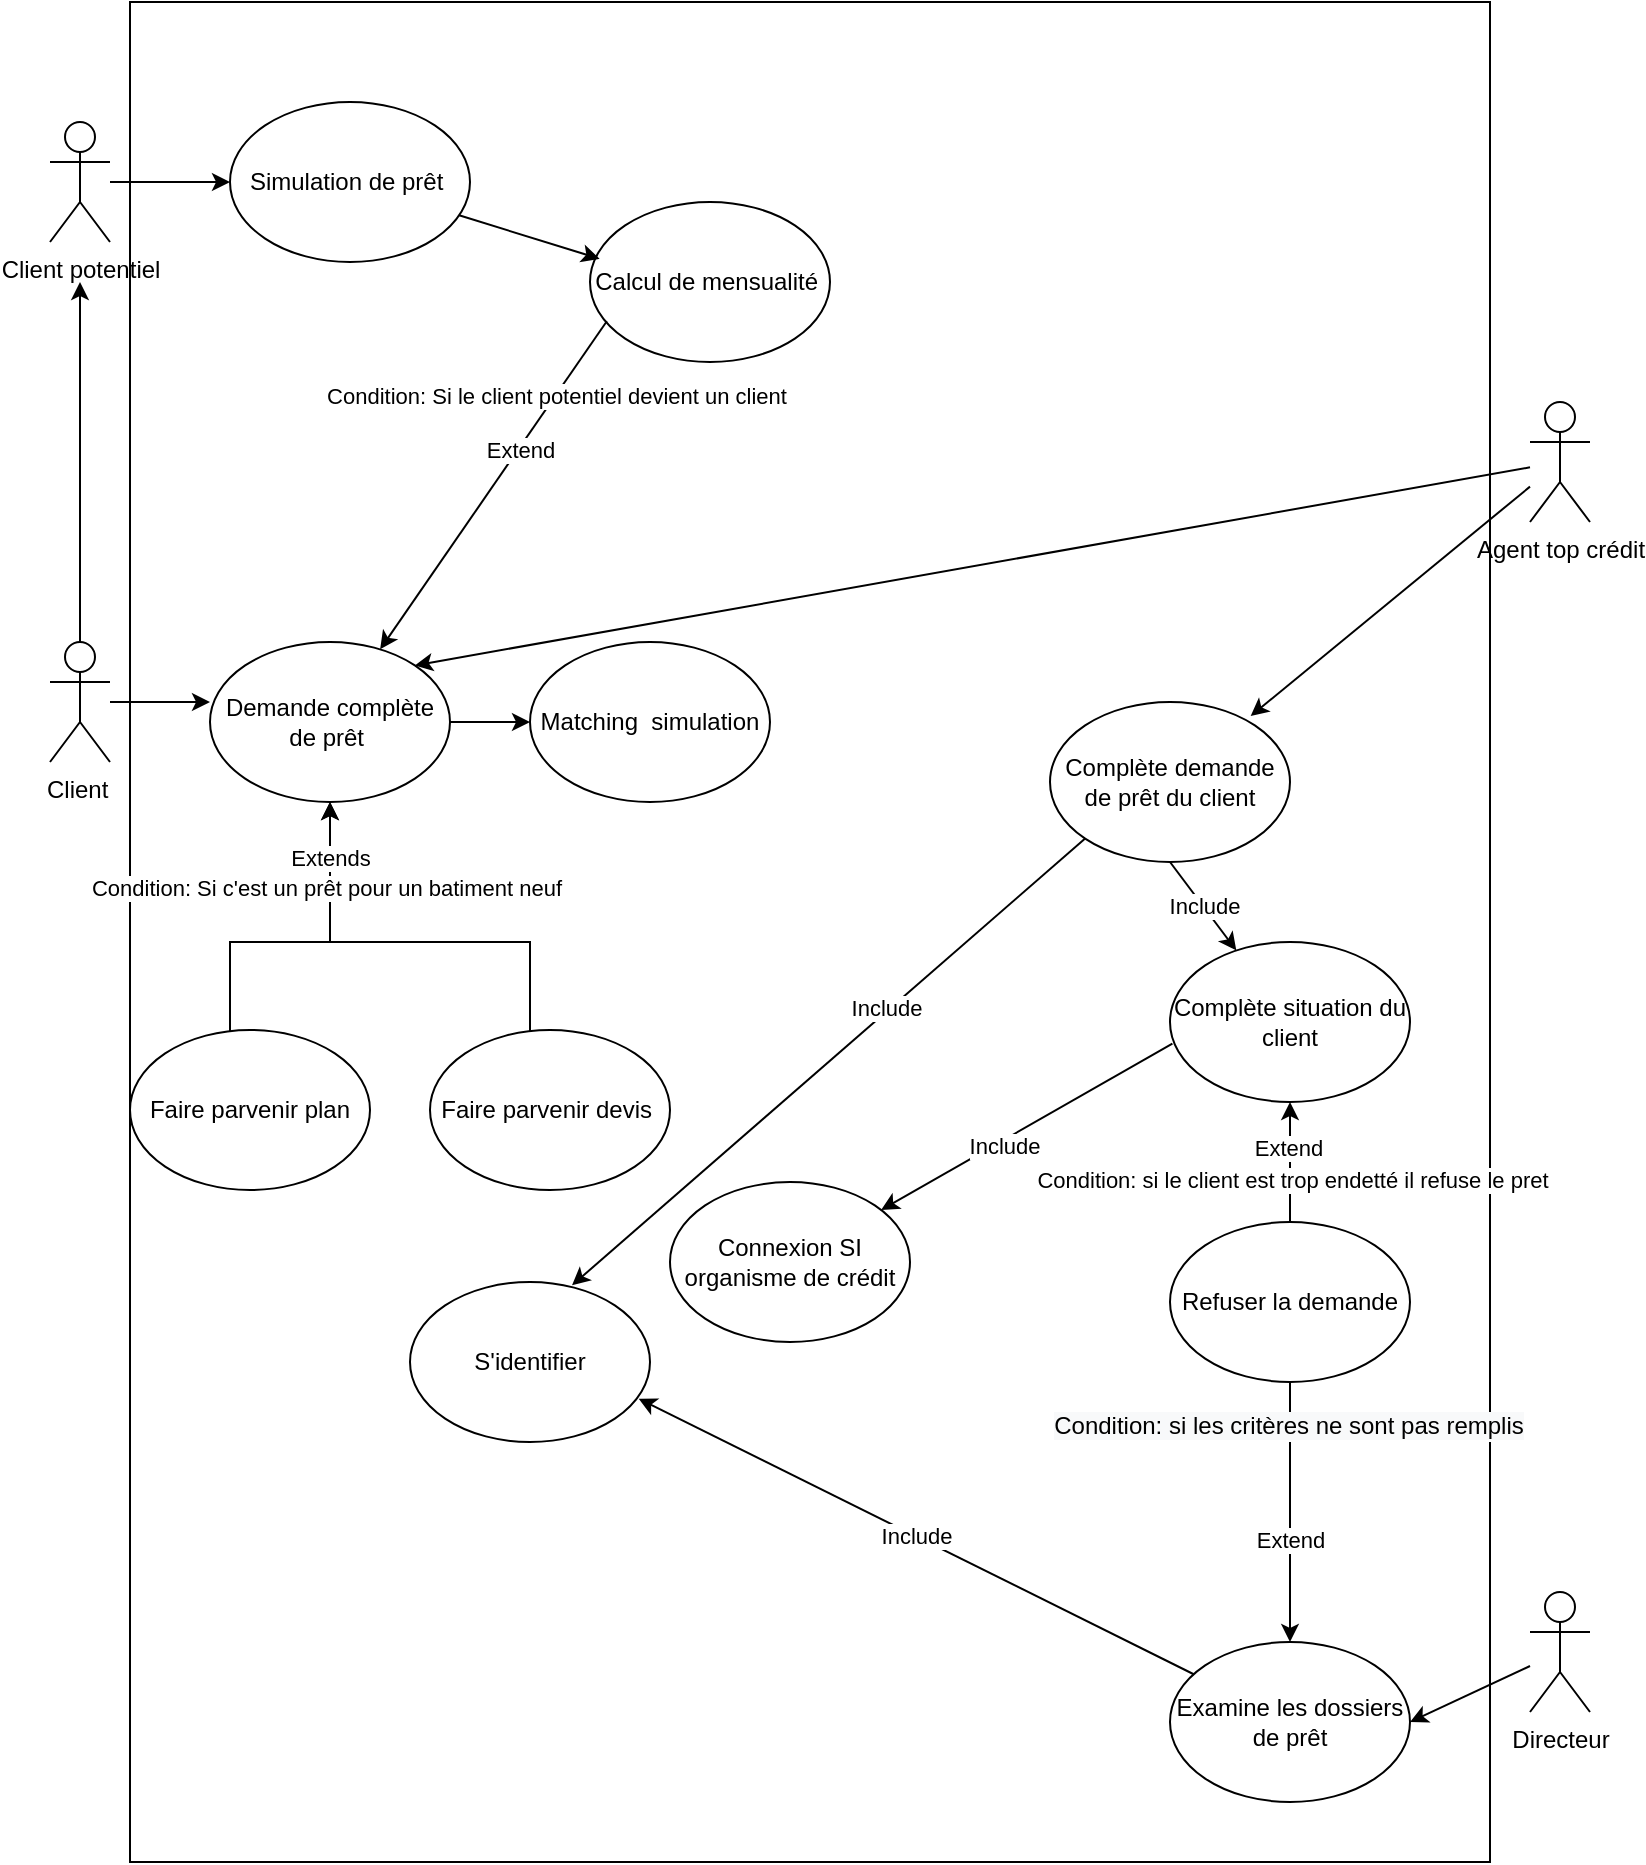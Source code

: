<mxfile version="20.4.1" type="github">
  <diagram id="sLfjdKfzsrojfRRoex2J" name="Page-1">
    <mxGraphModel dx="1722" dy="988" grid="1" gridSize="10" guides="1" tooltips="1" connect="1" arrows="1" fold="1" page="1" pageScale="1" pageWidth="827" pageHeight="1169" math="0" shadow="0">
      <root>
        <mxCell id="0" />
        <mxCell id="1" parent="0" />
        <mxCell id="UNbvl4Z_Z1AyvjZRaRcP-1" value="" style="rounded=0;whiteSpace=wrap;html=1;" parent="1" vertex="1">
          <mxGeometry x="70" y="90" width="680" height="930" as="geometry" />
        </mxCell>
        <mxCell id="UNbvl4Z_Z1AyvjZRaRcP-27" style="edgeStyle=orthogonalEdgeStyle;rounded=0;orthogonalLoop=1;jettySize=auto;html=1;" parent="1" source="UNbvl4Z_Z1AyvjZRaRcP-4" target="UNbvl4Z_Z1AyvjZRaRcP-25" edge="1">
          <mxGeometry relative="1" as="geometry" />
        </mxCell>
        <mxCell id="UNbvl4Z_Z1AyvjZRaRcP-4" value="Client potentiel" style="shape=umlActor;verticalLabelPosition=bottom;verticalAlign=top;html=1;outlineConnect=0;" parent="1" vertex="1">
          <mxGeometry x="30" y="150" width="30" height="60" as="geometry" />
        </mxCell>
        <mxCell id="UNbvl4Z_Z1AyvjZRaRcP-5" value="Agent top crédit" style="shape=umlActor;verticalLabelPosition=bottom;verticalAlign=top;html=1;outlineConnect=0;" parent="1" vertex="1">
          <mxGeometry x="770" y="290" width="30" height="60" as="geometry" />
        </mxCell>
        <mxCell id="UNbvl4Z_Z1AyvjZRaRcP-6" value="Directeur" style="shape=umlActor;verticalLabelPosition=bottom;verticalAlign=top;html=1;outlineConnect=0;" parent="1" vertex="1">
          <mxGeometry x="770" y="885" width="30" height="60" as="geometry" />
        </mxCell>
        <mxCell id="UNbvl4Z_Z1AyvjZRaRcP-39" style="edgeStyle=orthogonalEdgeStyle;rounded=0;orthogonalLoop=1;jettySize=auto;html=1;entryX=0.5;entryY=1;entryDx=0;entryDy=0;" parent="1" source="UNbvl4Z_Z1AyvjZRaRcP-12" target="UNbvl4Z_Z1AyvjZRaRcP-23" edge="1">
          <mxGeometry relative="1" as="geometry">
            <Array as="points">
              <mxPoint x="270" y="560" />
              <mxPoint x="170" y="560" />
            </Array>
          </mxGeometry>
        </mxCell>
        <mxCell id="UNbvl4Z_Z1AyvjZRaRcP-12" value="Faire parvenir devis&amp;nbsp;" style="ellipse;whiteSpace=wrap;html=1;" parent="1" vertex="1">
          <mxGeometry x="220" y="604" width="120" height="80" as="geometry" />
        </mxCell>
        <mxCell id="UNbvl4Z_Z1AyvjZRaRcP-13" value="S&#39;identifier" style="ellipse;whiteSpace=wrap;html=1;" parent="1" vertex="1">
          <mxGeometry x="210" y="730" width="120" height="80" as="geometry" />
        </mxCell>
        <mxCell id="UNbvl4Z_Z1AyvjZRaRcP-48" style="edgeStyle=orthogonalEdgeStyle;rounded=0;orthogonalLoop=1;jettySize=auto;html=1;entryX=0.5;entryY=1;entryDx=0;entryDy=0;" parent="1" source="UNbvl4Z_Z1AyvjZRaRcP-16" target="UNbvl4Z_Z1AyvjZRaRcP-21" edge="1">
          <mxGeometry relative="1" as="geometry" />
        </mxCell>
        <mxCell id="UNbvl4Z_Z1AyvjZRaRcP-50" value="Extend" style="edgeLabel;html=1;align=center;verticalAlign=middle;resizable=0;points=[];" parent="UNbvl4Z_Z1AyvjZRaRcP-48" vertex="1" connectable="0">
          <mxGeometry x="0.225" y="1" relative="1" as="geometry">
            <mxPoint as="offset" />
          </mxGeometry>
        </mxCell>
        <mxCell id="uG17ihKQL3IOpoVoazir-16" value="Condition: si le client est trop endetté il refuse le pret" style="edgeLabel;html=1;align=center;verticalAlign=middle;resizable=0;points=[];" vertex="1" connectable="0" parent="UNbvl4Z_Z1AyvjZRaRcP-48">
          <mxGeometry x="-0.307" y="-1" relative="1" as="geometry">
            <mxPoint as="offset" />
          </mxGeometry>
        </mxCell>
        <mxCell id="UNbvl4Z_Z1AyvjZRaRcP-16" value="Refuser la demande" style="ellipse;whiteSpace=wrap;html=1;" parent="1" vertex="1">
          <mxGeometry x="590" y="700" width="120" height="80" as="geometry" />
        </mxCell>
        <mxCell id="UNbvl4Z_Z1AyvjZRaRcP-38" style="edgeStyle=orthogonalEdgeStyle;rounded=0;orthogonalLoop=1;jettySize=auto;html=1;" parent="1" source="UNbvl4Z_Z1AyvjZRaRcP-17" target="UNbvl4Z_Z1AyvjZRaRcP-23" edge="1">
          <mxGeometry relative="1" as="geometry">
            <Array as="points">
              <mxPoint x="120" y="560" />
              <mxPoint x="170" y="560" />
            </Array>
          </mxGeometry>
        </mxCell>
        <mxCell id="UNbvl4Z_Z1AyvjZRaRcP-40" value="Extends" style="edgeLabel;html=1;align=center;verticalAlign=middle;resizable=0;points=[];" parent="UNbvl4Z_Z1AyvjZRaRcP-38" vertex="1" connectable="0">
          <mxGeometry x="0.66" relative="1" as="geometry">
            <mxPoint as="offset" />
          </mxGeometry>
        </mxCell>
        <mxCell id="uG17ihKQL3IOpoVoazir-18" value="Condition: Si c&#39;est un prêt pour un batiment neuf" style="edgeLabel;html=1;align=center;verticalAlign=middle;resizable=0;points=[];" vertex="1" connectable="0" parent="UNbvl4Z_Z1AyvjZRaRcP-38">
          <mxGeometry x="0.479" y="2" relative="1" as="geometry">
            <mxPoint as="offset" />
          </mxGeometry>
        </mxCell>
        <mxCell id="UNbvl4Z_Z1AyvjZRaRcP-17" value="Faire parvenir plan" style="ellipse;whiteSpace=wrap;html=1;" parent="1" vertex="1">
          <mxGeometry x="70" y="604" width="120" height="80" as="geometry" />
        </mxCell>
        <mxCell id="UNbvl4Z_Z1AyvjZRaRcP-19" value="Complète demande de prêt du client" style="ellipse;whiteSpace=wrap;html=1;" parent="1" vertex="1">
          <mxGeometry x="530" y="440" width="120" height="80" as="geometry" />
        </mxCell>
        <mxCell id="UNbvl4Z_Z1AyvjZRaRcP-21" value="Complète situation du client" style="ellipse;whiteSpace=wrap;html=1;" parent="1" vertex="1">
          <mxGeometry x="590" y="560" width="120" height="80" as="geometry" />
        </mxCell>
        <mxCell id="UNbvl4Z_Z1AyvjZRaRcP-52" style="edgeStyle=orthogonalEdgeStyle;rounded=0;orthogonalLoop=1;jettySize=auto;html=1;exitX=0.5;exitY=1;exitDx=0;exitDy=0;" parent="1" source="UNbvl4Z_Z1AyvjZRaRcP-16" target="UNbvl4Z_Z1AyvjZRaRcP-22" edge="1">
          <mxGeometry relative="1" as="geometry" />
        </mxCell>
        <mxCell id="UNbvl4Z_Z1AyvjZRaRcP-53" value="Extend" style="edgeLabel;html=1;align=center;verticalAlign=middle;resizable=0;points=[];" parent="UNbvl4Z_Z1AyvjZRaRcP-52" vertex="1" connectable="0">
          <mxGeometry x="0.207" relative="1" as="geometry">
            <mxPoint as="offset" />
          </mxGeometry>
        </mxCell>
        <mxCell id="uG17ihKQL3IOpoVoazir-15" value="&lt;span style=&quot;font-size: 12px; background-color: rgb(248, 249, 250);&quot;&gt;Condition: si les critères ne sont pas remplis&lt;/span&gt;" style="edgeLabel;html=1;align=center;verticalAlign=middle;resizable=0;points=[];" vertex="1" connectable="0" parent="UNbvl4Z_Z1AyvjZRaRcP-52">
          <mxGeometry x="-0.663" y="-1" relative="1" as="geometry">
            <mxPoint as="offset" />
          </mxGeometry>
        </mxCell>
        <mxCell id="UNbvl4Z_Z1AyvjZRaRcP-22" value="Examine les dossiers de prêt" style="ellipse;whiteSpace=wrap;html=1;" parent="1" vertex="1">
          <mxGeometry x="590" y="910" width="120" height="80" as="geometry" />
        </mxCell>
        <mxCell id="uG17ihKQL3IOpoVoazir-21" style="edgeStyle=orthogonalEdgeStyle;rounded=0;orthogonalLoop=1;jettySize=auto;html=1;exitX=1;exitY=0.5;exitDx=0;exitDy=0;entryX=0;entryY=0.5;entryDx=0;entryDy=0;" edge="1" parent="1" source="UNbvl4Z_Z1AyvjZRaRcP-23" target="UNbvl4Z_Z1AyvjZRaRcP-41">
          <mxGeometry relative="1" as="geometry" />
        </mxCell>
        <mxCell id="UNbvl4Z_Z1AyvjZRaRcP-23" value="Demande complète de prêt&amp;nbsp;" style="ellipse;whiteSpace=wrap;html=1;" parent="1" vertex="1">
          <mxGeometry x="110" y="410" width="120" height="80" as="geometry" />
        </mxCell>
        <mxCell id="UNbvl4Z_Z1AyvjZRaRcP-24" value="Calcul de mensualité&amp;nbsp;" style="ellipse;whiteSpace=wrap;html=1;" parent="1" vertex="1">
          <mxGeometry x="300" y="190" width="120" height="80" as="geometry" />
        </mxCell>
        <mxCell id="UNbvl4Z_Z1AyvjZRaRcP-25" value="Simulation de prêt&amp;nbsp;" style="ellipse;whiteSpace=wrap;html=1;" parent="1" vertex="1">
          <mxGeometry x="120" y="140" width="120" height="80" as="geometry" />
        </mxCell>
        <mxCell id="UNbvl4Z_Z1AyvjZRaRcP-33" value="" style="endArrow=classic;html=1;rounded=0;entryX=0.04;entryY=0.355;entryDx=0;entryDy=0;entryPerimeter=0;" parent="1" source="UNbvl4Z_Z1AyvjZRaRcP-25" target="UNbvl4Z_Z1AyvjZRaRcP-24" edge="1">
          <mxGeometry width="50" height="50" relative="1" as="geometry">
            <mxPoint x="300" y="270" as="sourcePoint" />
            <mxPoint x="350" y="220" as="targetPoint" />
          </mxGeometry>
        </mxCell>
        <mxCell id="UNbvl4Z_Z1AyvjZRaRcP-41" value="Matching &amp;nbsp;simulation" style="ellipse;whiteSpace=wrap;html=1;" parent="1" vertex="1">
          <mxGeometry x="270" y="410" width="120" height="80" as="geometry" />
        </mxCell>
        <mxCell id="UNbvl4Z_Z1AyvjZRaRcP-42" value="Connexion SI organisme de crédit" style="ellipse;whiteSpace=wrap;html=1;" parent="1" vertex="1">
          <mxGeometry x="340" y="680" width="120" height="80" as="geometry" />
        </mxCell>
        <mxCell id="UNbvl4Z_Z1AyvjZRaRcP-43" value="" style="endArrow=classic;html=1;rounded=0;entryX=0.836;entryY=0.088;entryDx=0;entryDy=0;entryPerimeter=0;" parent="1" source="UNbvl4Z_Z1AyvjZRaRcP-5" target="UNbvl4Z_Z1AyvjZRaRcP-19" edge="1">
          <mxGeometry width="50" height="50" relative="1" as="geometry">
            <mxPoint x="530" y="520" as="sourcePoint" />
            <mxPoint x="580" y="470" as="targetPoint" />
          </mxGeometry>
        </mxCell>
        <mxCell id="UNbvl4Z_Z1AyvjZRaRcP-45" value="Include" style="endArrow=classic;html=1;rounded=0;exitX=0.5;exitY=1;exitDx=0;exitDy=0;" parent="1" source="UNbvl4Z_Z1AyvjZRaRcP-19" target="UNbvl4Z_Z1AyvjZRaRcP-21" edge="1">
          <mxGeometry width="50" height="50" relative="1" as="geometry">
            <mxPoint x="340" y="480" as="sourcePoint" />
            <mxPoint x="290" y="530" as="targetPoint" />
          </mxGeometry>
        </mxCell>
        <mxCell id="UNbvl4Z_Z1AyvjZRaRcP-46" value="" style="endArrow=classic;html=1;rounded=0;entryX=1;entryY=0;entryDx=0;entryDy=0;" parent="1" source="UNbvl4Z_Z1AyvjZRaRcP-5" target="UNbvl4Z_Z1AyvjZRaRcP-23" edge="1">
          <mxGeometry width="50" height="50" relative="1" as="geometry">
            <mxPoint x="530" y="480" as="sourcePoint" />
            <mxPoint x="580" y="430" as="targetPoint" />
          </mxGeometry>
        </mxCell>
        <mxCell id="UNbvl4Z_Z1AyvjZRaRcP-55" value="" style="endArrow=classic;html=1;rounded=0;entryX=0.675;entryY=0.021;entryDx=0;entryDy=0;exitX=0;exitY=1;exitDx=0;exitDy=0;entryPerimeter=0;" parent="1" source="UNbvl4Z_Z1AyvjZRaRcP-19" target="UNbvl4Z_Z1AyvjZRaRcP-13" edge="1">
          <mxGeometry width="50" height="50" relative="1" as="geometry">
            <mxPoint x="460" y="610" as="sourcePoint" />
            <mxPoint x="510" y="560" as="targetPoint" />
          </mxGeometry>
        </mxCell>
        <mxCell id="UNbvl4Z_Z1AyvjZRaRcP-56" value="Include" style="edgeLabel;html=1;align=center;verticalAlign=middle;resizable=0;points=[];" parent="UNbvl4Z_Z1AyvjZRaRcP-55" vertex="1" connectable="0">
          <mxGeometry x="-0.232" y="-2" relative="1" as="geometry">
            <mxPoint as="offset" />
          </mxGeometry>
        </mxCell>
        <mxCell id="UNbvl4Z_Z1AyvjZRaRcP-57" value="Include" style="endArrow=classic;html=1;rounded=0;entryX=0.953;entryY=0.729;entryDx=0;entryDy=0;entryPerimeter=0;" parent="1" source="UNbvl4Z_Z1AyvjZRaRcP-22" target="UNbvl4Z_Z1AyvjZRaRcP-13" edge="1">
          <mxGeometry width="50" height="50" relative="1" as="geometry">
            <mxPoint x="460" y="610" as="sourcePoint" />
            <mxPoint x="510" y="560" as="targetPoint" />
          </mxGeometry>
        </mxCell>
        <mxCell id="uG17ihKQL3IOpoVoazir-22" style="edgeStyle=orthogonalEdgeStyle;rounded=0;orthogonalLoop=1;jettySize=auto;html=1;" edge="1" parent="1" source="uG17ihKQL3IOpoVoazir-1">
          <mxGeometry relative="1" as="geometry">
            <mxPoint x="110" y="440" as="targetPoint" />
          </mxGeometry>
        </mxCell>
        <mxCell id="uG17ihKQL3IOpoVoazir-23" style="edgeStyle=orthogonalEdgeStyle;rounded=0;orthogonalLoop=1;jettySize=auto;html=1;" edge="1" parent="1" source="uG17ihKQL3IOpoVoazir-1">
          <mxGeometry relative="1" as="geometry">
            <mxPoint x="45" y="230" as="targetPoint" />
          </mxGeometry>
        </mxCell>
        <mxCell id="uG17ihKQL3IOpoVoazir-1" value="Client&amp;nbsp;" style="shape=umlActor;verticalLabelPosition=bottom;verticalAlign=top;html=1;outlineConnect=0;" vertex="1" parent="1">
          <mxGeometry x="30" y="410" width="30" height="60" as="geometry" />
        </mxCell>
        <mxCell id="uG17ihKQL3IOpoVoazir-5" value="" style="endArrow=classic;html=1;rounded=0;exitX=0.01;exitY=0.635;exitDx=0;exitDy=0;exitPerimeter=0;" edge="1" parent="1" source="UNbvl4Z_Z1AyvjZRaRcP-21" target="UNbvl4Z_Z1AyvjZRaRcP-42">
          <mxGeometry width="50" height="50" relative="1" as="geometry">
            <mxPoint x="570" y="660" as="sourcePoint" />
            <mxPoint x="620" y="610" as="targetPoint" />
          </mxGeometry>
        </mxCell>
        <mxCell id="uG17ihKQL3IOpoVoazir-6" value="Include" style="edgeLabel;html=1;align=center;verticalAlign=middle;resizable=0;points=[];" vertex="1" connectable="0" parent="uG17ihKQL3IOpoVoazir-5">
          <mxGeometry x="0.177" y="2" relative="1" as="geometry">
            <mxPoint as="offset" />
          </mxGeometry>
        </mxCell>
        <mxCell id="uG17ihKQL3IOpoVoazir-13" value="" style="endArrow=classic;html=1;rounded=0;exitX=0.07;exitY=0.745;exitDx=0;exitDy=0;exitPerimeter=0;" edge="1" parent="1" source="UNbvl4Z_Z1AyvjZRaRcP-24" target="UNbvl4Z_Z1AyvjZRaRcP-23">
          <mxGeometry width="50" height="50" relative="1" as="geometry">
            <mxPoint x="680" y="610" as="sourcePoint" />
            <mxPoint x="730" y="560" as="targetPoint" />
          </mxGeometry>
        </mxCell>
        <mxCell id="uG17ihKQL3IOpoVoazir-14" value="Extend" style="edgeLabel;html=1;align=center;verticalAlign=middle;resizable=0;points=[];" vertex="1" connectable="0" parent="uG17ihKQL3IOpoVoazir-13">
          <mxGeometry x="-0.224" relative="1" as="geometry">
            <mxPoint as="offset" />
          </mxGeometry>
        </mxCell>
        <mxCell id="uG17ihKQL3IOpoVoazir-17" value="Condition: Si le client potentiel devient un client" style="edgeLabel;html=1;align=center;verticalAlign=middle;resizable=0;points=[];" vertex="1" connectable="0" parent="uG17ihKQL3IOpoVoazir-13">
          <mxGeometry x="-0.543" relative="1" as="geometry">
            <mxPoint as="offset" />
          </mxGeometry>
        </mxCell>
        <mxCell id="uG17ihKQL3IOpoVoazir-19" value="" style="endArrow=classic;html=1;rounded=0;entryX=1;entryY=0.5;entryDx=0;entryDy=0;" edge="1" parent="1" source="UNbvl4Z_Z1AyvjZRaRcP-6" target="UNbvl4Z_Z1AyvjZRaRcP-22">
          <mxGeometry width="50" height="50" relative="1" as="geometry">
            <mxPoint x="420" y="410" as="sourcePoint" />
            <mxPoint x="470" y="360" as="targetPoint" />
          </mxGeometry>
        </mxCell>
      </root>
    </mxGraphModel>
  </diagram>
</mxfile>
